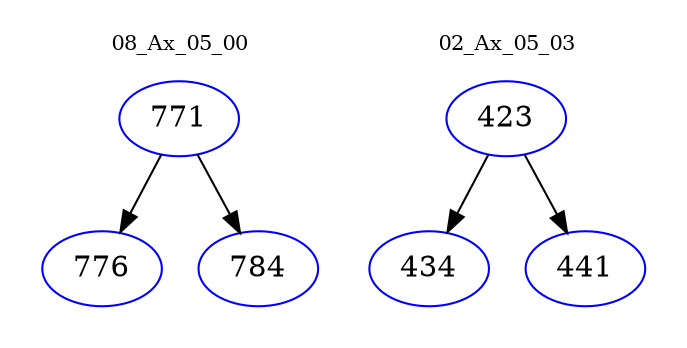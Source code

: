 digraph{
subgraph cluster_0 {
color = white
label = "08_Ax_05_00";
fontsize=10;
T0_771 [label="771", color="blue"]
T0_771 -> T0_776 [color="black"]
T0_776 [label="776", color="blue"]
T0_771 -> T0_784 [color="black"]
T0_784 [label="784", color="blue"]
}
subgraph cluster_1 {
color = white
label = "02_Ax_05_03";
fontsize=10;
T1_423 [label="423", color="blue"]
T1_423 -> T1_434 [color="black"]
T1_434 [label="434", color="blue"]
T1_423 -> T1_441 [color="black"]
T1_441 [label="441", color="blue"]
}
}
